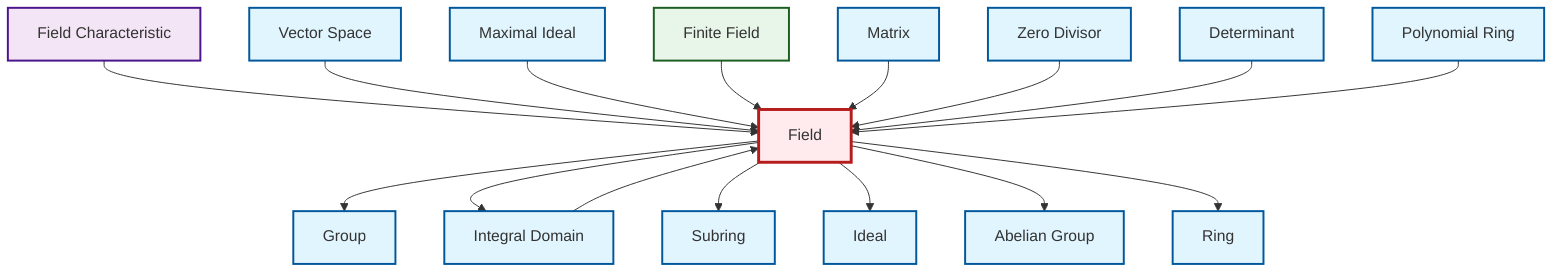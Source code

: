 graph TD
    classDef definition fill:#e1f5fe,stroke:#01579b,stroke-width:2px
    classDef theorem fill:#f3e5f5,stroke:#4a148c,stroke-width:2px
    classDef axiom fill:#fff3e0,stroke:#e65100,stroke-width:2px
    classDef example fill:#e8f5e9,stroke:#1b5e20,stroke-width:2px
    classDef current fill:#ffebee,stroke:#b71c1c,stroke-width:3px
    def-abelian-group["Abelian Group"]:::definition
    def-zero-divisor["Zero Divisor"]:::definition
    def-polynomial-ring["Polynomial Ring"]:::definition
    ex-finite-field["Finite Field"]:::example
    thm-field-characteristic["Field Characteristic"]:::theorem
    def-ring["Ring"]:::definition
    def-subring["Subring"]:::definition
    def-vector-space["Vector Space"]:::definition
    def-group["Group"]:::definition
    def-determinant["Determinant"]:::definition
    def-matrix["Matrix"]:::definition
    def-field["Field"]:::definition
    def-integral-domain["Integral Domain"]:::definition
    def-maximal-ideal["Maximal Ideal"]:::definition
    def-ideal["Ideal"]:::definition
    def-integral-domain --> def-field
    def-field --> def-group
    thm-field-characteristic --> def-field
    def-vector-space --> def-field
    def-maximal-ideal --> def-field
    ex-finite-field --> def-field
    def-matrix --> def-field
    def-zero-divisor --> def-field
    def-field --> def-integral-domain
    def-field --> def-subring
    def-determinant --> def-field
    def-polynomial-ring --> def-field
    def-field --> def-ideal
    def-field --> def-abelian-group
    def-field --> def-ring
    class def-field current